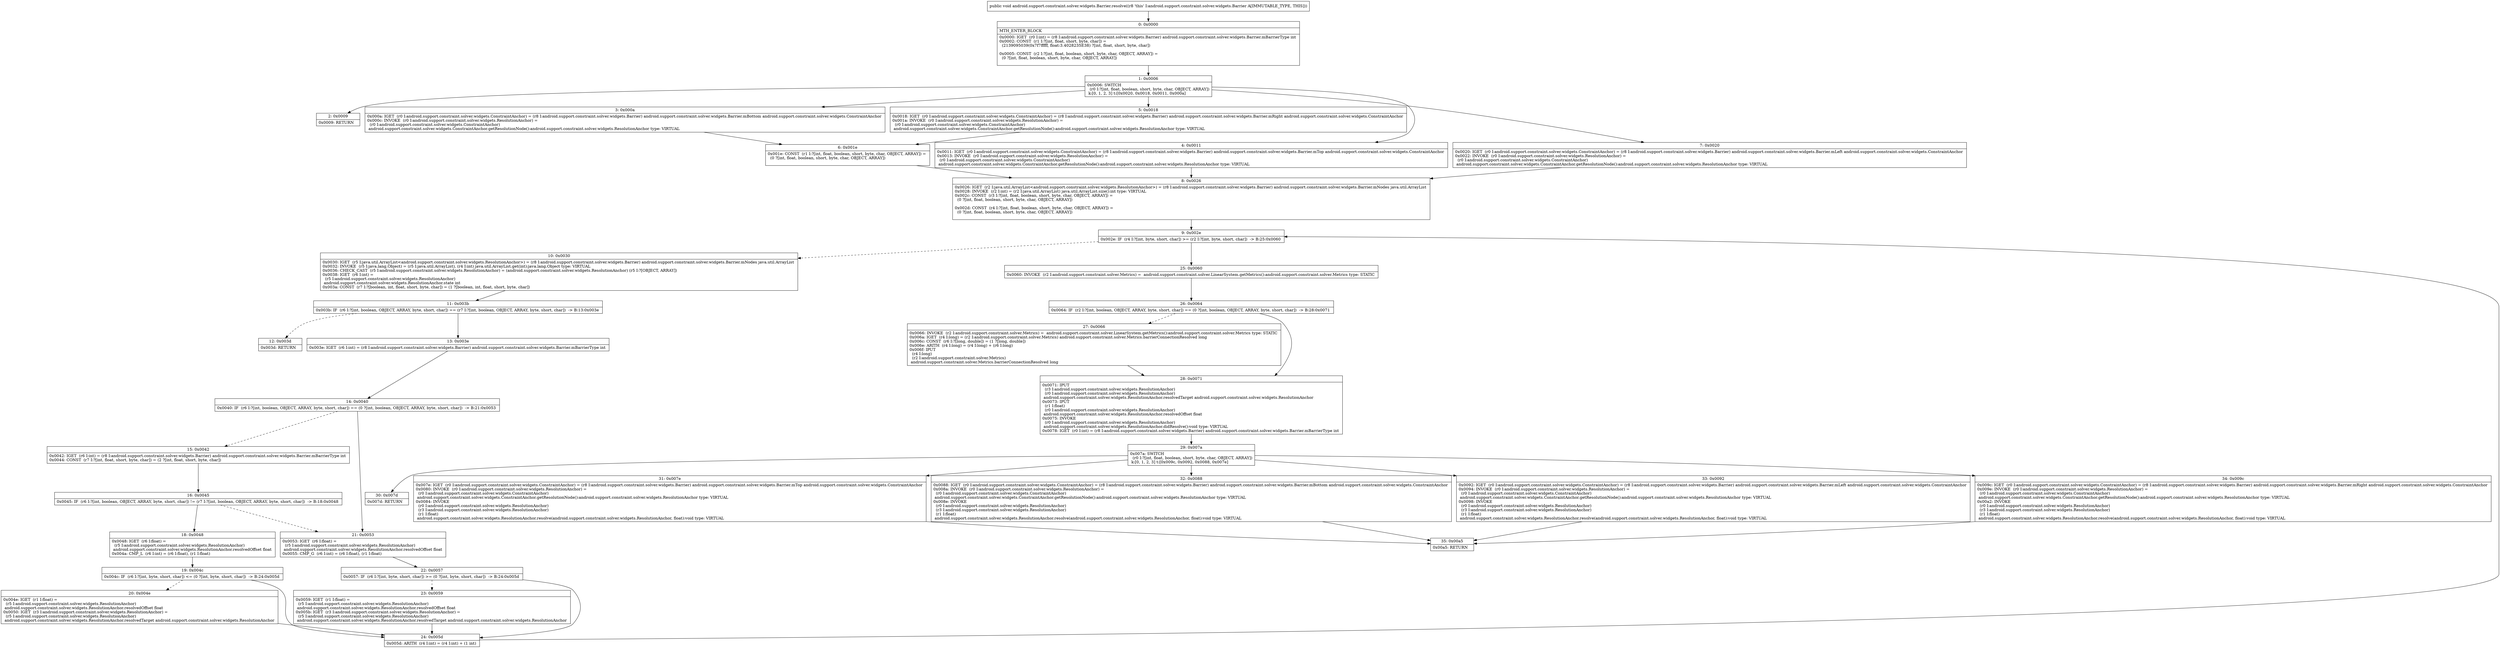 digraph "CFG forandroid.support.constraint.solver.widgets.Barrier.resolve()V" {
Node_0 [shape=record,label="{0\:\ 0x0000|MTH_ENTER_BLOCK\l|0x0000: IGET  (r0 I:int) = (r8 I:android.support.constraint.solver.widgets.Barrier) android.support.constraint.solver.widgets.Barrier.mBarrierType int \l0x0002: CONST  (r1 I:?[int, float, short, byte, char]) = \l  (2139095039(0x7f7fffff, float:3.4028235E38) ?[int, float, short, byte, char])\l \l0x0005: CONST  (r2 I:?[int, float, boolean, short, byte, char, OBJECT, ARRAY]) = \l  (0 ?[int, float, boolean, short, byte, char, OBJECT, ARRAY])\l \l}"];
Node_1 [shape=record,label="{1\:\ 0x0006|0x0006: SWITCH  \l  (r0 I:?[int, float, boolean, short, byte, char, OBJECT, ARRAY])\l k:[0, 1, 2, 3] t:[0x0020, 0x0018, 0x0011, 0x000a] \l}"];
Node_2 [shape=record,label="{2\:\ 0x0009|0x0009: RETURN   \l}"];
Node_3 [shape=record,label="{3\:\ 0x000a|0x000a: IGET  (r0 I:android.support.constraint.solver.widgets.ConstraintAnchor) = (r8 I:android.support.constraint.solver.widgets.Barrier) android.support.constraint.solver.widgets.Barrier.mBottom android.support.constraint.solver.widgets.ConstraintAnchor \l0x000c: INVOKE  (r0 I:android.support.constraint.solver.widgets.ResolutionAnchor) = \l  (r0 I:android.support.constraint.solver.widgets.ConstraintAnchor)\l android.support.constraint.solver.widgets.ConstraintAnchor.getResolutionNode():android.support.constraint.solver.widgets.ResolutionAnchor type: VIRTUAL \l}"];
Node_4 [shape=record,label="{4\:\ 0x0011|0x0011: IGET  (r0 I:android.support.constraint.solver.widgets.ConstraintAnchor) = (r8 I:android.support.constraint.solver.widgets.Barrier) android.support.constraint.solver.widgets.Barrier.mTop android.support.constraint.solver.widgets.ConstraintAnchor \l0x0013: INVOKE  (r0 I:android.support.constraint.solver.widgets.ResolutionAnchor) = \l  (r0 I:android.support.constraint.solver.widgets.ConstraintAnchor)\l android.support.constraint.solver.widgets.ConstraintAnchor.getResolutionNode():android.support.constraint.solver.widgets.ResolutionAnchor type: VIRTUAL \l}"];
Node_5 [shape=record,label="{5\:\ 0x0018|0x0018: IGET  (r0 I:android.support.constraint.solver.widgets.ConstraintAnchor) = (r8 I:android.support.constraint.solver.widgets.Barrier) android.support.constraint.solver.widgets.Barrier.mRight android.support.constraint.solver.widgets.ConstraintAnchor \l0x001a: INVOKE  (r0 I:android.support.constraint.solver.widgets.ResolutionAnchor) = \l  (r0 I:android.support.constraint.solver.widgets.ConstraintAnchor)\l android.support.constraint.solver.widgets.ConstraintAnchor.getResolutionNode():android.support.constraint.solver.widgets.ResolutionAnchor type: VIRTUAL \l}"];
Node_6 [shape=record,label="{6\:\ 0x001e|0x001e: CONST  (r1 I:?[int, float, boolean, short, byte, char, OBJECT, ARRAY]) = \l  (0 ?[int, float, boolean, short, byte, char, OBJECT, ARRAY])\l \l}"];
Node_7 [shape=record,label="{7\:\ 0x0020|0x0020: IGET  (r0 I:android.support.constraint.solver.widgets.ConstraintAnchor) = (r8 I:android.support.constraint.solver.widgets.Barrier) android.support.constraint.solver.widgets.Barrier.mLeft android.support.constraint.solver.widgets.ConstraintAnchor \l0x0022: INVOKE  (r0 I:android.support.constraint.solver.widgets.ResolutionAnchor) = \l  (r0 I:android.support.constraint.solver.widgets.ConstraintAnchor)\l android.support.constraint.solver.widgets.ConstraintAnchor.getResolutionNode():android.support.constraint.solver.widgets.ResolutionAnchor type: VIRTUAL \l}"];
Node_8 [shape=record,label="{8\:\ 0x0026|0x0026: IGET  (r2 I:java.util.ArrayList\<android.support.constraint.solver.widgets.ResolutionAnchor\>) = (r8 I:android.support.constraint.solver.widgets.Barrier) android.support.constraint.solver.widgets.Barrier.mNodes java.util.ArrayList \l0x0028: INVOKE  (r2 I:int) = (r2 I:java.util.ArrayList) java.util.ArrayList.size():int type: VIRTUAL \l0x002c: CONST  (r3 I:?[int, float, boolean, short, byte, char, OBJECT, ARRAY]) = \l  (0 ?[int, float, boolean, short, byte, char, OBJECT, ARRAY])\l \l0x002d: CONST  (r4 I:?[int, float, boolean, short, byte, char, OBJECT, ARRAY]) = \l  (0 ?[int, float, boolean, short, byte, char, OBJECT, ARRAY])\l \l}"];
Node_9 [shape=record,label="{9\:\ 0x002e|0x002e: IF  (r4 I:?[int, byte, short, char]) \>= (r2 I:?[int, byte, short, char])  \-\> B:25:0x0060 \l}"];
Node_10 [shape=record,label="{10\:\ 0x0030|0x0030: IGET  (r5 I:java.util.ArrayList\<android.support.constraint.solver.widgets.ResolutionAnchor\>) = (r8 I:android.support.constraint.solver.widgets.Barrier) android.support.constraint.solver.widgets.Barrier.mNodes java.util.ArrayList \l0x0032: INVOKE  (r5 I:java.lang.Object) = (r5 I:java.util.ArrayList), (r4 I:int) java.util.ArrayList.get(int):java.lang.Object type: VIRTUAL \l0x0036: CHECK_CAST  (r5 I:android.support.constraint.solver.widgets.ResolutionAnchor) = (android.support.constraint.solver.widgets.ResolutionAnchor) (r5 I:?[OBJECT, ARRAY]) \l0x0038: IGET  (r6 I:int) = \l  (r5 I:android.support.constraint.solver.widgets.ResolutionAnchor)\l android.support.constraint.solver.widgets.ResolutionAnchor.state int \l0x003a: CONST  (r7 I:?[boolean, int, float, short, byte, char]) = (1 ?[boolean, int, float, short, byte, char]) \l}"];
Node_11 [shape=record,label="{11\:\ 0x003b|0x003b: IF  (r6 I:?[int, boolean, OBJECT, ARRAY, byte, short, char]) == (r7 I:?[int, boolean, OBJECT, ARRAY, byte, short, char])  \-\> B:13:0x003e \l}"];
Node_12 [shape=record,label="{12\:\ 0x003d|0x003d: RETURN   \l}"];
Node_13 [shape=record,label="{13\:\ 0x003e|0x003e: IGET  (r6 I:int) = (r8 I:android.support.constraint.solver.widgets.Barrier) android.support.constraint.solver.widgets.Barrier.mBarrierType int \l}"];
Node_14 [shape=record,label="{14\:\ 0x0040|0x0040: IF  (r6 I:?[int, boolean, OBJECT, ARRAY, byte, short, char]) == (0 ?[int, boolean, OBJECT, ARRAY, byte, short, char])  \-\> B:21:0x0053 \l}"];
Node_15 [shape=record,label="{15\:\ 0x0042|0x0042: IGET  (r6 I:int) = (r8 I:android.support.constraint.solver.widgets.Barrier) android.support.constraint.solver.widgets.Barrier.mBarrierType int \l0x0044: CONST  (r7 I:?[int, float, short, byte, char]) = (2 ?[int, float, short, byte, char]) \l}"];
Node_16 [shape=record,label="{16\:\ 0x0045|0x0045: IF  (r6 I:?[int, boolean, OBJECT, ARRAY, byte, short, char]) != (r7 I:?[int, boolean, OBJECT, ARRAY, byte, short, char])  \-\> B:18:0x0048 \l}"];
Node_18 [shape=record,label="{18\:\ 0x0048|0x0048: IGET  (r6 I:float) = \l  (r5 I:android.support.constraint.solver.widgets.ResolutionAnchor)\l android.support.constraint.solver.widgets.ResolutionAnchor.resolvedOffset float \l0x004a: CMP_L  (r6 I:int) = (r6 I:float), (r1 I:float) \l}"];
Node_19 [shape=record,label="{19\:\ 0x004c|0x004c: IF  (r6 I:?[int, byte, short, char]) \<= (0 ?[int, byte, short, char])  \-\> B:24:0x005d \l}"];
Node_20 [shape=record,label="{20\:\ 0x004e|0x004e: IGET  (r1 I:float) = \l  (r5 I:android.support.constraint.solver.widgets.ResolutionAnchor)\l android.support.constraint.solver.widgets.ResolutionAnchor.resolvedOffset float \l0x0050: IGET  (r3 I:android.support.constraint.solver.widgets.ResolutionAnchor) = \l  (r5 I:android.support.constraint.solver.widgets.ResolutionAnchor)\l android.support.constraint.solver.widgets.ResolutionAnchor.resolvedTarget android.support.constraint.solver.widgets.ResolutionAnchor \l}"];
Node_21 [shape=record,label="{21\:\ 0x0053|0x0053: IGET  (r6 I:float) = \l  (r5 I:android.support.constraint.solver.widgets.ResolutionAnchor)\l android.support.constraint.solver.widgets.ResolutionAnchor.resolvedOffset float \l0x0055: CMP_G  (r6 I:int) = (r6 I:float), (r1 I:float) \l}"];
Node_22 [shape=record,label="{22\:\ 0x0057|0x0057: IF  (r6 I:?[int, byte, short, char]) \>= (0 ?[int, byte, short, char])  \-\> B:24:0x005d \l}"];
Node_23 [shape=record,label="{23\:\ 0x0059|0x0059: IGET  (r1 I:float) = \l  (r5 I:android.support.constraint.solver.widgets.ResolutionAnchor)\l android.support.constraint.solver.widgets.ResolutionAnchor.resolvedOffset float \l0x005b: IGET  (r3 I:android.support.constraint.solver.widgets.ResolutionAnchor) = \l  (r5 I:android.support.constraint.solver.widgets.ResolutionAnchor)\l android.support.constraint.solver.widgets.ResolutionAnchor.resolvedTarget android.support.constraint.solver.widgets.ResolutionAnchor \l}"];
Node_24 [shape=record,label="{24\:\ 0x005d|0x005d: ARITH  (r4 I:int) = (r4 I:int) + (1 int) \l}"];
Node_25 [shape=record,label="{25\:\ 0x0060|0x0060: INVOKE  (r2 I:android.support.constraint.solver.Metrics) =  android.support.constraint.solver.LinearSystem.getMetrics():android.support.constraint.solver.Metrics type: STATIC \l}"];
Node_26 [shape=record,label="{26\:\ 0x0064|0x0064: IF  (r2 I:?[int, boolean, OBJECT, ARRAY, byte, short, char]) == (0 ?[int, boolean, OBJECT, ARRAY, byte, short, char])  \-\> B:28:0x0071 \l}"];
Node_27 [shape=record,label="{27\:\ 0x0066|0x0066: INVOKE  (r2 I:android.support.constraint.solver.Metrics) =  android.support.constraint.solver.LinearSystem.getMetrics():android.support.constraint.solver.Metrics type: STATIC \l0x006a: IGET  (r4 I:long) = (r2 I:android.support.constraint.solver.Metrics) android.support.constraint.solver.Metrics.barrierConnectionResolved long \l0x006c: CONST  (r6 I:?[long, double]) = (1 ?[long, double]) \l0x006e: ARITH  (r4 I:long) = (r4 I:long) + (r6 I:long) \l0x006f: IPUT  \l  (r4 I:long)\l  (r2 I:android.support.constraint.solver.Metrics)\l android.support.constraint.solver.Metrics.barrierConnectionResolved long \l}"];
Node_28 [shape=record,label="{28\:\ 0x0071|0x0071: IPUT  \l  (r3 I:android.support.constraint.solver.widgets.ResolutionAnchor)\l  (r0 I:android.support.constraint.solver.widgets.ResolutionAnchor)\l android.support.constraint.solver.widgets.ResolutionAnchor.resolvedTarget android.support.constraint.solver.widgets.ResolutionAnchor \l0x0073: IPUT  \l  (r1 I:float)\l  (r0 I:android.support.constraint.solver.widgets.ResolutionAnchor)\l android.support.constraint.solver.widgets.ResolutionAnchor.resolvedOffset float \l0x0075: INVOKE  \l  (r0 I:android.support.constraint.solver.widgets.ResolutionAnchor)\l android.support.constraint.solver.widgets.ResolutionAnchor.didResolve():void type: VIRTUAL \l0x0078: IGET  (r0 I:int) = (r8 I:android.support.constraint.solver.widgets.Barrier) android.support.constraint.solver.widgets.Barrier.mBarrierType int \l}"];
Node_29 [shape=record,label="{29\:\ 0x007a|0x007a: SWITCH  \l  (r0 I:?[int, float, boolean, short, byte, char, OBJECT, ARRAY])\l k:[0, 1, 2, 3] t:[0x009c, 0x0092, 0x0088, 0x007e] \l}"];
Node_30 [shape=record,label="{30\:\ 0x007d|0x007d: RETURN   \l}"];
Node_31 [shape=record,label="{31\:\ 0x007e|0x007e: IGET  (r0 I:android.support.constraint.solver.widgets.ConstraintAnchor) = (r8 I:android.support.constraint.solver.widgets.Barrier) android.support.constraint.solver.widgets.Barrier.mTop android.support.constraint.solver.widgets.ConstraintAnchor \l0x0080: INVOKE  (r0 I:android.support.constraint.solver.widgets.ResolutionAnchor) = \l  (r0 I:android.support.constraint.solver.widgets.ConstraintAnchor)\l android.support.constraint.solver.widgets.ConstraintAnchor.getResolutionNode():android.support.constraint.solver.widgets.ResolutionAnchor type: VIRTUAL \l0x0084: INVOKE  \l  (r0 I:android.support.constraint.solver.widgets.ResolutionAnchor)\l  (r3 I:android.support.constraint.solver.widgets.ResolutionAnchor)\l  (r1 I:float)\l android.support.constraint.solver.widgets.ResolutionAnchor.resolve(android.support.constraint.solver.widgets.ResolutionAnchor, float):void type: VIRTUAL \l}"];
Node_32 [shape=record,label="{32\:\ 0x0088|0x0088: IGET  (r0 I:android.support.constraint.solver.widgets.ConstraintAnchor) = (r8 I:android.support.constraint.solver.widgets.Barrier) android.support.constraint.solver.widgets.Barrier.mBottom android.support.constraint.solver.widgets.ConstraintAnchor \l0x008a: INVOKE  (r0 I:android.support.constraint.solver.widgets.ResolutionAnchor) = \l  (r0 I:android.support.constraint.solver.widgets.ConstraintAnchor)\l android.support.constraint.solver.widgets.ConstraintAnchor.getResolutionNode():android.support.constraint.solver.widgets.ResolutionAnchor type: VIRTUAL \l0x008e: INVOKE  \l  (r0 I:android.support.constraint.solver.widgets.ResolutionAnchor)\l  (r3 I:android.support.constraint.solver.widgets.ResolutionAnchor)\l  (r1 I:float)\l android.support.constraint.solver.widgets.ResolutionAnchor.resolve(android.support.constraint.solver.widgets.ResolutionAnchor, float):void type: VIRTUAL \l}"];
Node_33 [shape=record,label="{33\:\ 0x0092|0x0092: IGET  (r0 I:android.support.constraint.solver.widgets.ConstraintAnchor) = (r8 I:android.support.constraint.solver.widgets.Barrier) android.support.constraint.solver.widgets.Barrier.mLeft android.support.constraint.solver.widgets.ConstraintAnchor \l0x0094: INVOKE  (r0 I:android.support.constraint.solver.widgets.ResolutionAnchor) = \l  (r0 I:android.support.constraint.solver.widgets.ConstraintAnchor)\l android.support.constraint.solver.widgets.ConstraintAnchor.getResolutionNode():android.support.constraint.solver.widgets.ResolutionAnchor type: VIRTUAL \l0x0098: INVOKE  \l  (r0 I:android.support.constraint.solver.widgets.ResolutionAnchor)\l  (r3 I:android.support.constraint.solver.widgets.ResolutionAnchor)\l  (r1 I:float)\l android.support.constraint.solver.widgets.ResolutionAnchor.resolve(android.support.constraint.solver.widgets.ResolutionAnchor, float):void type: VIRTUAL \l}"];
Node_34 [shape=record,label="{34\:\ 0x009c|0x009c: IGET  (r0 I:android.support.constraint.solver.widgets.ConstraintAnchor) = (r8 I:android.support.constraint.solver.widgets.Barrier) android.support.constraint.solver.widgets.Barrier.mRight android.support.constraint.solver.widgets.ConstraintAnchor \l0x009e: INVOKE  (r0 I:android.support.constraint.solver.widgets.ResolutionAnchor) = \l  (r0 I:android.support.constraint.solver.widgets.ConstraintAnchor)\l android.support.constraint.solver.widgets.ConstraintAnchor.getResolutionNode():android.support.constraint.solver.widgets.ResolutionAnchor type: VIRTUAL \l0x00a2: INVOKE  \l  (r0 I:android.support.constraint.solver.widgets.ResolutionAnchor)\l  (r3 I:android.support.constraint.solver.widgets.ResolutionAnchor)\l  (r1 I:float)\l android.support.constraint.solver.widgets.ResolutionAnchor.resolve(android.support.constraint.solver.widgets.ResolutionAnchor, float):void type: VIRTUAL \l}"];
Node_35 [shape=record,label="{35\:\ 0x00a5|0x00a5: RETURN   \l}"];
MethodNode[shape=record,label="{public void android.support.constraint.solver.widgets.Barrier.resolve((r8 'this' I:android.support.constraint.solver.widgets.Barrier A[IMMUTABLE_TYPE, THIS])) }"];
MethodNode -> Node_0;
Node_0 -> Node_1;
Node_1 -> Node_2;
Node_1 -> Node_3;
Node_1 -> Node_4;
Node_1 -> Node_5;
Node_1 -> Node_7;
Node_3 -> Node_6;
Node_4 -> Node_8;
Node_5 -> Node_6;
Node_6 -> Node_8;
Node_7 -> Node_8;
Node_8 -> Node_9;
Node_9 -> Node_10[style=dashed];
Node_9 -> Node_25;
Node_10 -> Node_11;
Node_11 -> Node_12[style=dashed];
Node_11 -> Node_13;
Node_13 -> Node_14;
Node_14 -> Node_15[style=dashed];
Node_14 -> Node_21;
Node_15 -> Node_16;
Node_16 -> Node_18;
Node_16 -> Node_21[style=dashed];
Node_18 -> Node_19;
Node_19 -> Node_20[style=dashed];
Node_19 -> Node_24;
Node_20 -> Node_24;
Node_21 -> Node_22;
Node_22 -> Node_23[style=dashed];
Node_22 -> Node_24;
Node_23 -> Node_24;
Node_24 -> Node_9;
Node_25 -> Node_26;
Node_26 -> Node_27[style=dashed];
Node_26 -> Node_28;
Node_27 -> Node_28;
Node_28 -> Node_29;
Node_29 -> Node_30;
Node_29 -> Node_31;
Node_29 -> Node_32;
Node_29 -> Node_33;
Node_29 -> Node_34;
Node_31 -> Node_35;
Node_32 -> Node_35;
Node_33 -> Node_35;
Node_34 -> Node_35;
}

